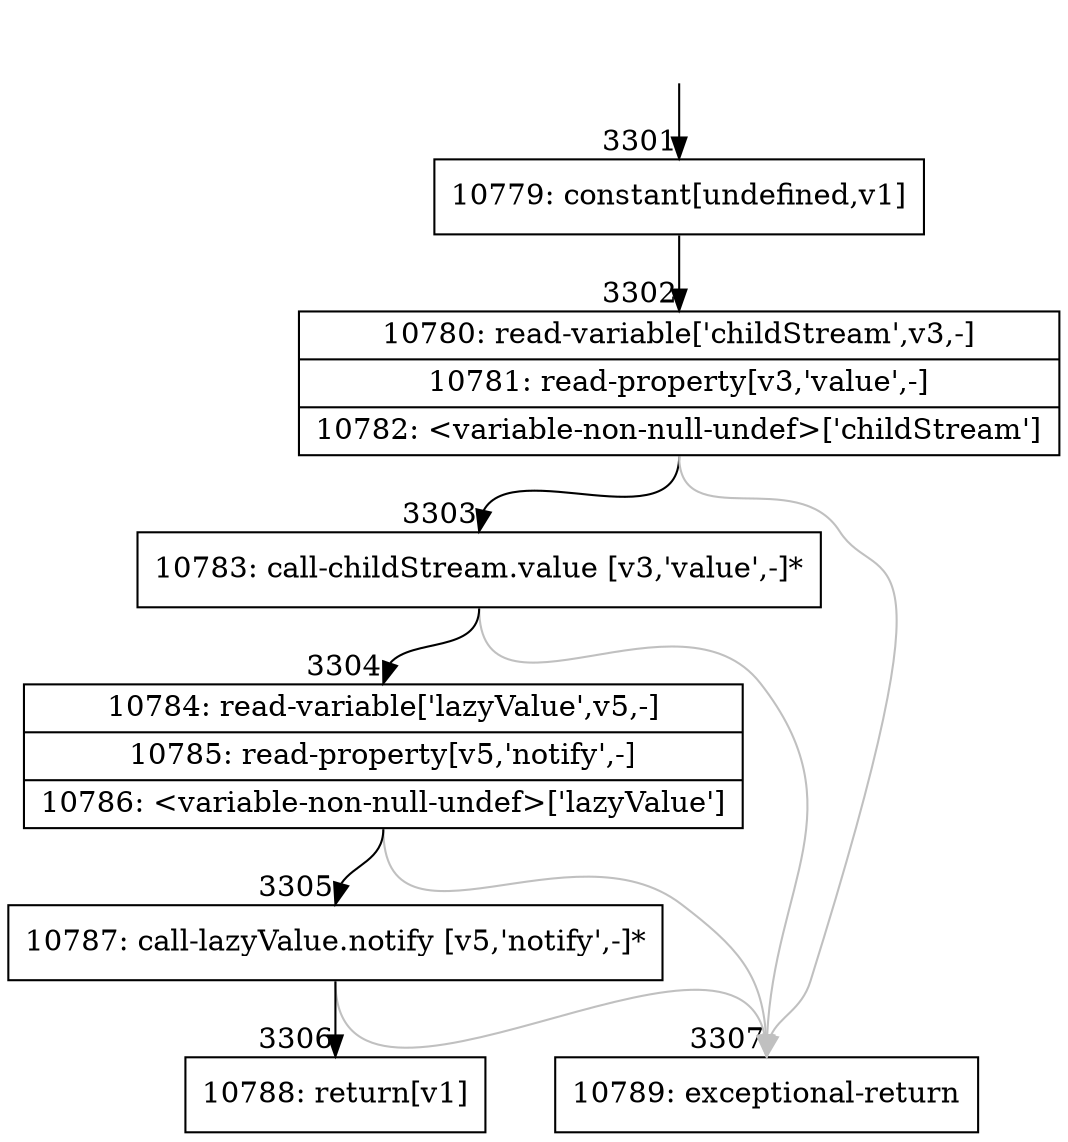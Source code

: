 digraph {
rankdir="TD"
BB_entry266[shape=none,label=""];
BB_entry266 -> BB3301 [tailport=s, headport=n, headlabel="    3301"]
BB3301 [shape=record label="{10779: constant[undefined,v1]}" ] 
BB3301 -> BB3302 [tailport=s, headport=n, headlabel="      3302"]
BB3302 [shape=record label="{10780: read-variable['childStream',v3,-]|10781: read-property[v3,'value',-]|10782: \<variable-non-null-undef\>['childStream']}" ] 
BB3302 -> BB3303 [tailport=s, headport=n, headlabel="      3303"]
BB3302 -> BB3307 [tailport=s, headport=n, color=gray, headlabel="      3307"]
BB3303 [shape=record label="{10783: call-childStream.value [v3,'value',-]*}" ] 
BB3303 -> BB3304 [tailport=s, headport=n, headlabel="      3304"]
BB3303 -> BB3307 [tailport=s, headport=n, color=gray]
BB3304 [shape=record label="{10784: read-variable['lazyValue',v5,-]|10785: read-property[v5,'notify',-]|10786: \<variable-non-null-undef\>['lazyValue']}" ] 
BB3304 -> BB3305 [tailport=s, headport=n, headlabel="      3305"]
BB3304 -> BB3307 [tailport=s, headport=n, color=gray]
BB3305 [shape=record label="{10787: call-lazyValue.notify [v5,'notify',-]*}" ] 
BB3305 -> BB3306 [tailport=s, headport=n, headlabel="      3306"]
BB3305 -> BB3307 [tailport=s, headport=n, color=gray]
BB3306 [shape=record label="{10788: return[v1]}" ] 
BB3307 [shape=record label="{10789: exceptional-return}" ] 
//#$~ 5651
}
